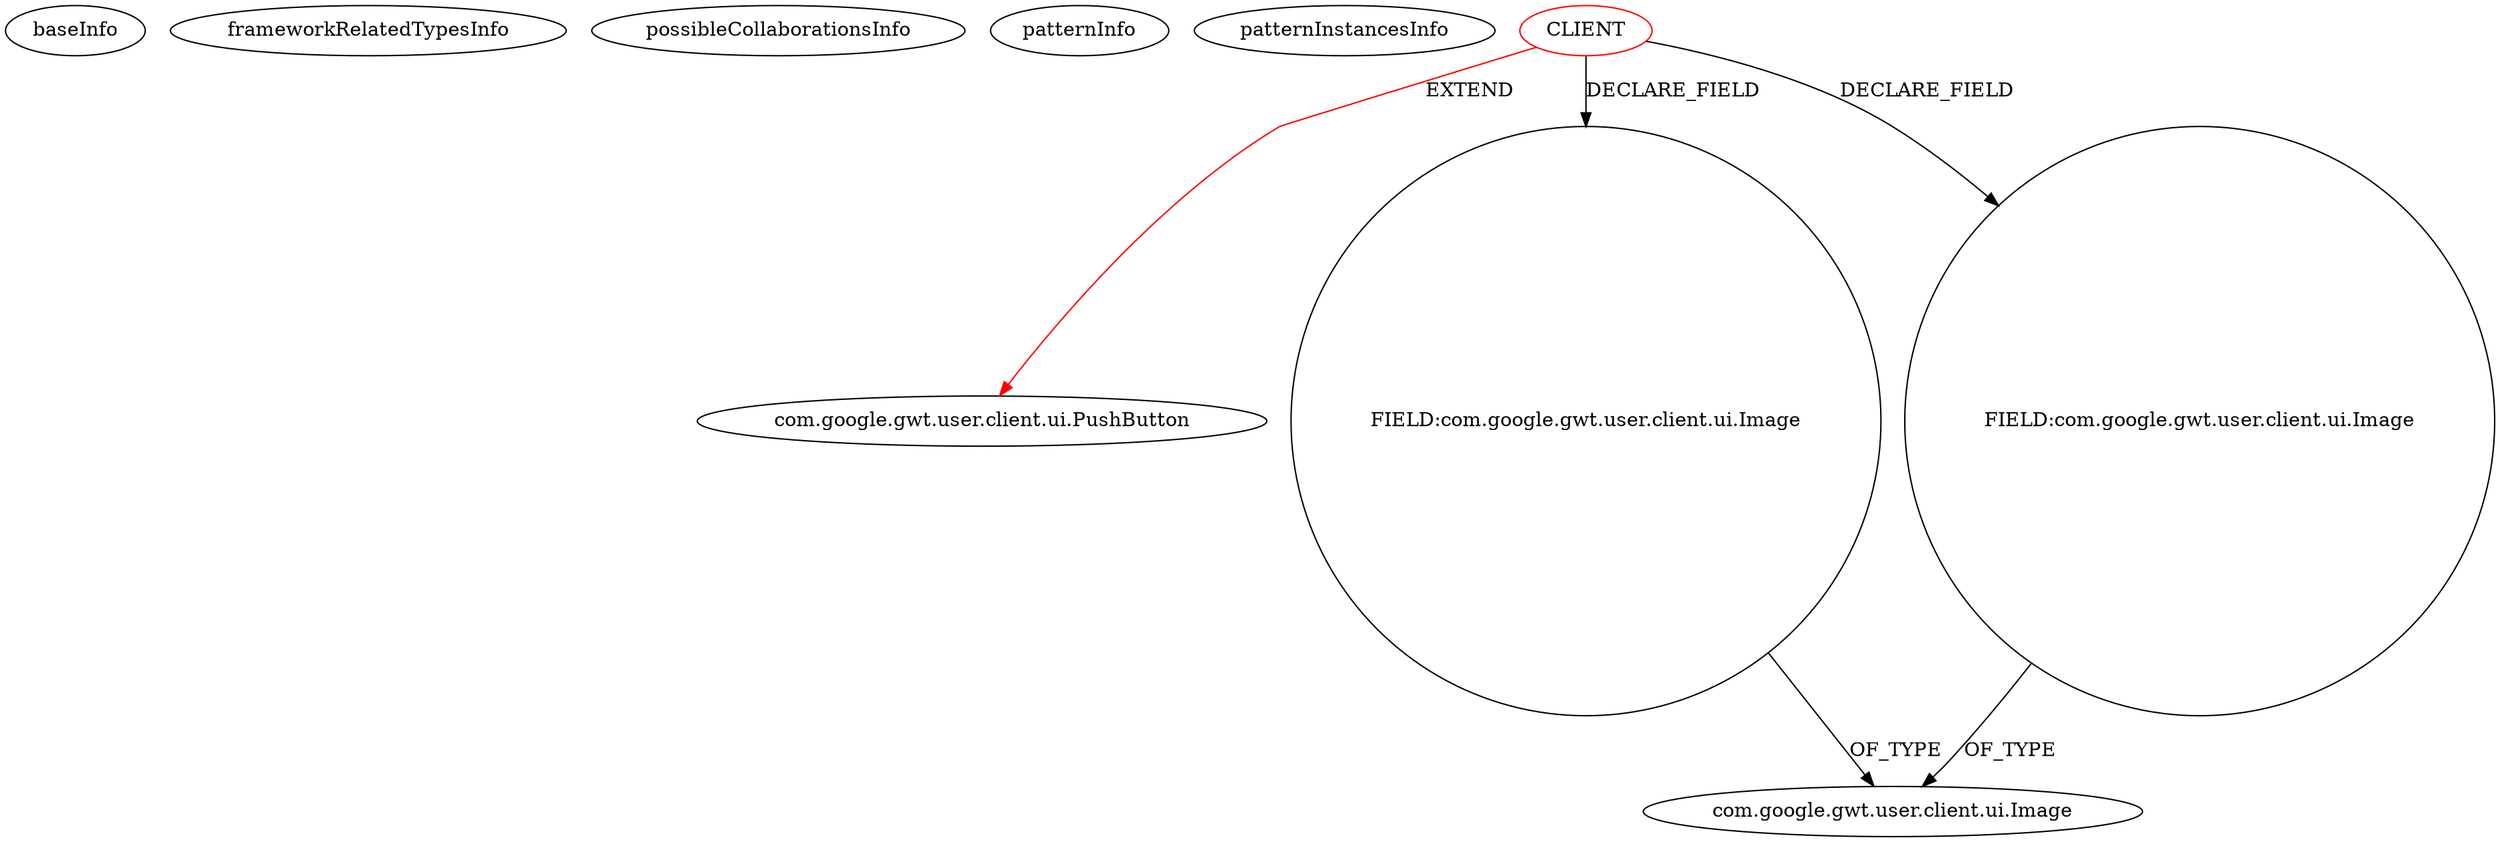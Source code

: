 digraph {
baseInfo[graphId=974,category="pattern",isAnonymous=false,possibleRelation=false]
frameworkRelatedTypesInfo[0="com.google.gwt.user.client.ui.PushButton"]
possibleCollaborationsInfo[]
patternInfo[frequency=2.0,patternRootClient=0]
patternInstancesInfo[0="aramk-mechanix~/aramk-mechanix/mechanix-master/src/au/edu/unimelb/csse/smd/mechanix/client/view/SwitchImageButton.java~SwitchImageButton~727",1="aramk-mechanix~/aramk-mechanix/mechanix-master/src/au/edu/unimelb/csse/smd/mechanix/client/view/ImageButton.java~ImageButton~726"]
1[label="com.google.gwt.user.client.ui.PushButton",vertexType="FRAMEWORK_CLASS_TYPE",isFrameworkType=false]
0[label="CLIENT",vertexType="ROOT_CLIENT_CLASS_DECLARATION",isFrameworkType=false,color=red]
4[label="FIELD:com.google.gwt.user.client.ui.Image",vertexType="FIELD_DECLARATION",isFrameworkType=false,shape=circle]
3[label="com.google.gwt.user.client.ui.Image",vertexType="FRAMEWORK_CLASS_TYPE",isFrameworkType=false]
2[label="FIELD:com.google.gwt.user.client.ui.Image",vertexType="FIELD_DECLARATION",isFrameworkType=false,shape=circle]
0->4[label="DECLARE_FIELD"]
4->3[label="OF_TYPE"]
2->3[label="OF_TYPE"]
0->1[label="EXTEND",color=red]
0->2[label="DECLARE_FIELD"]
}
